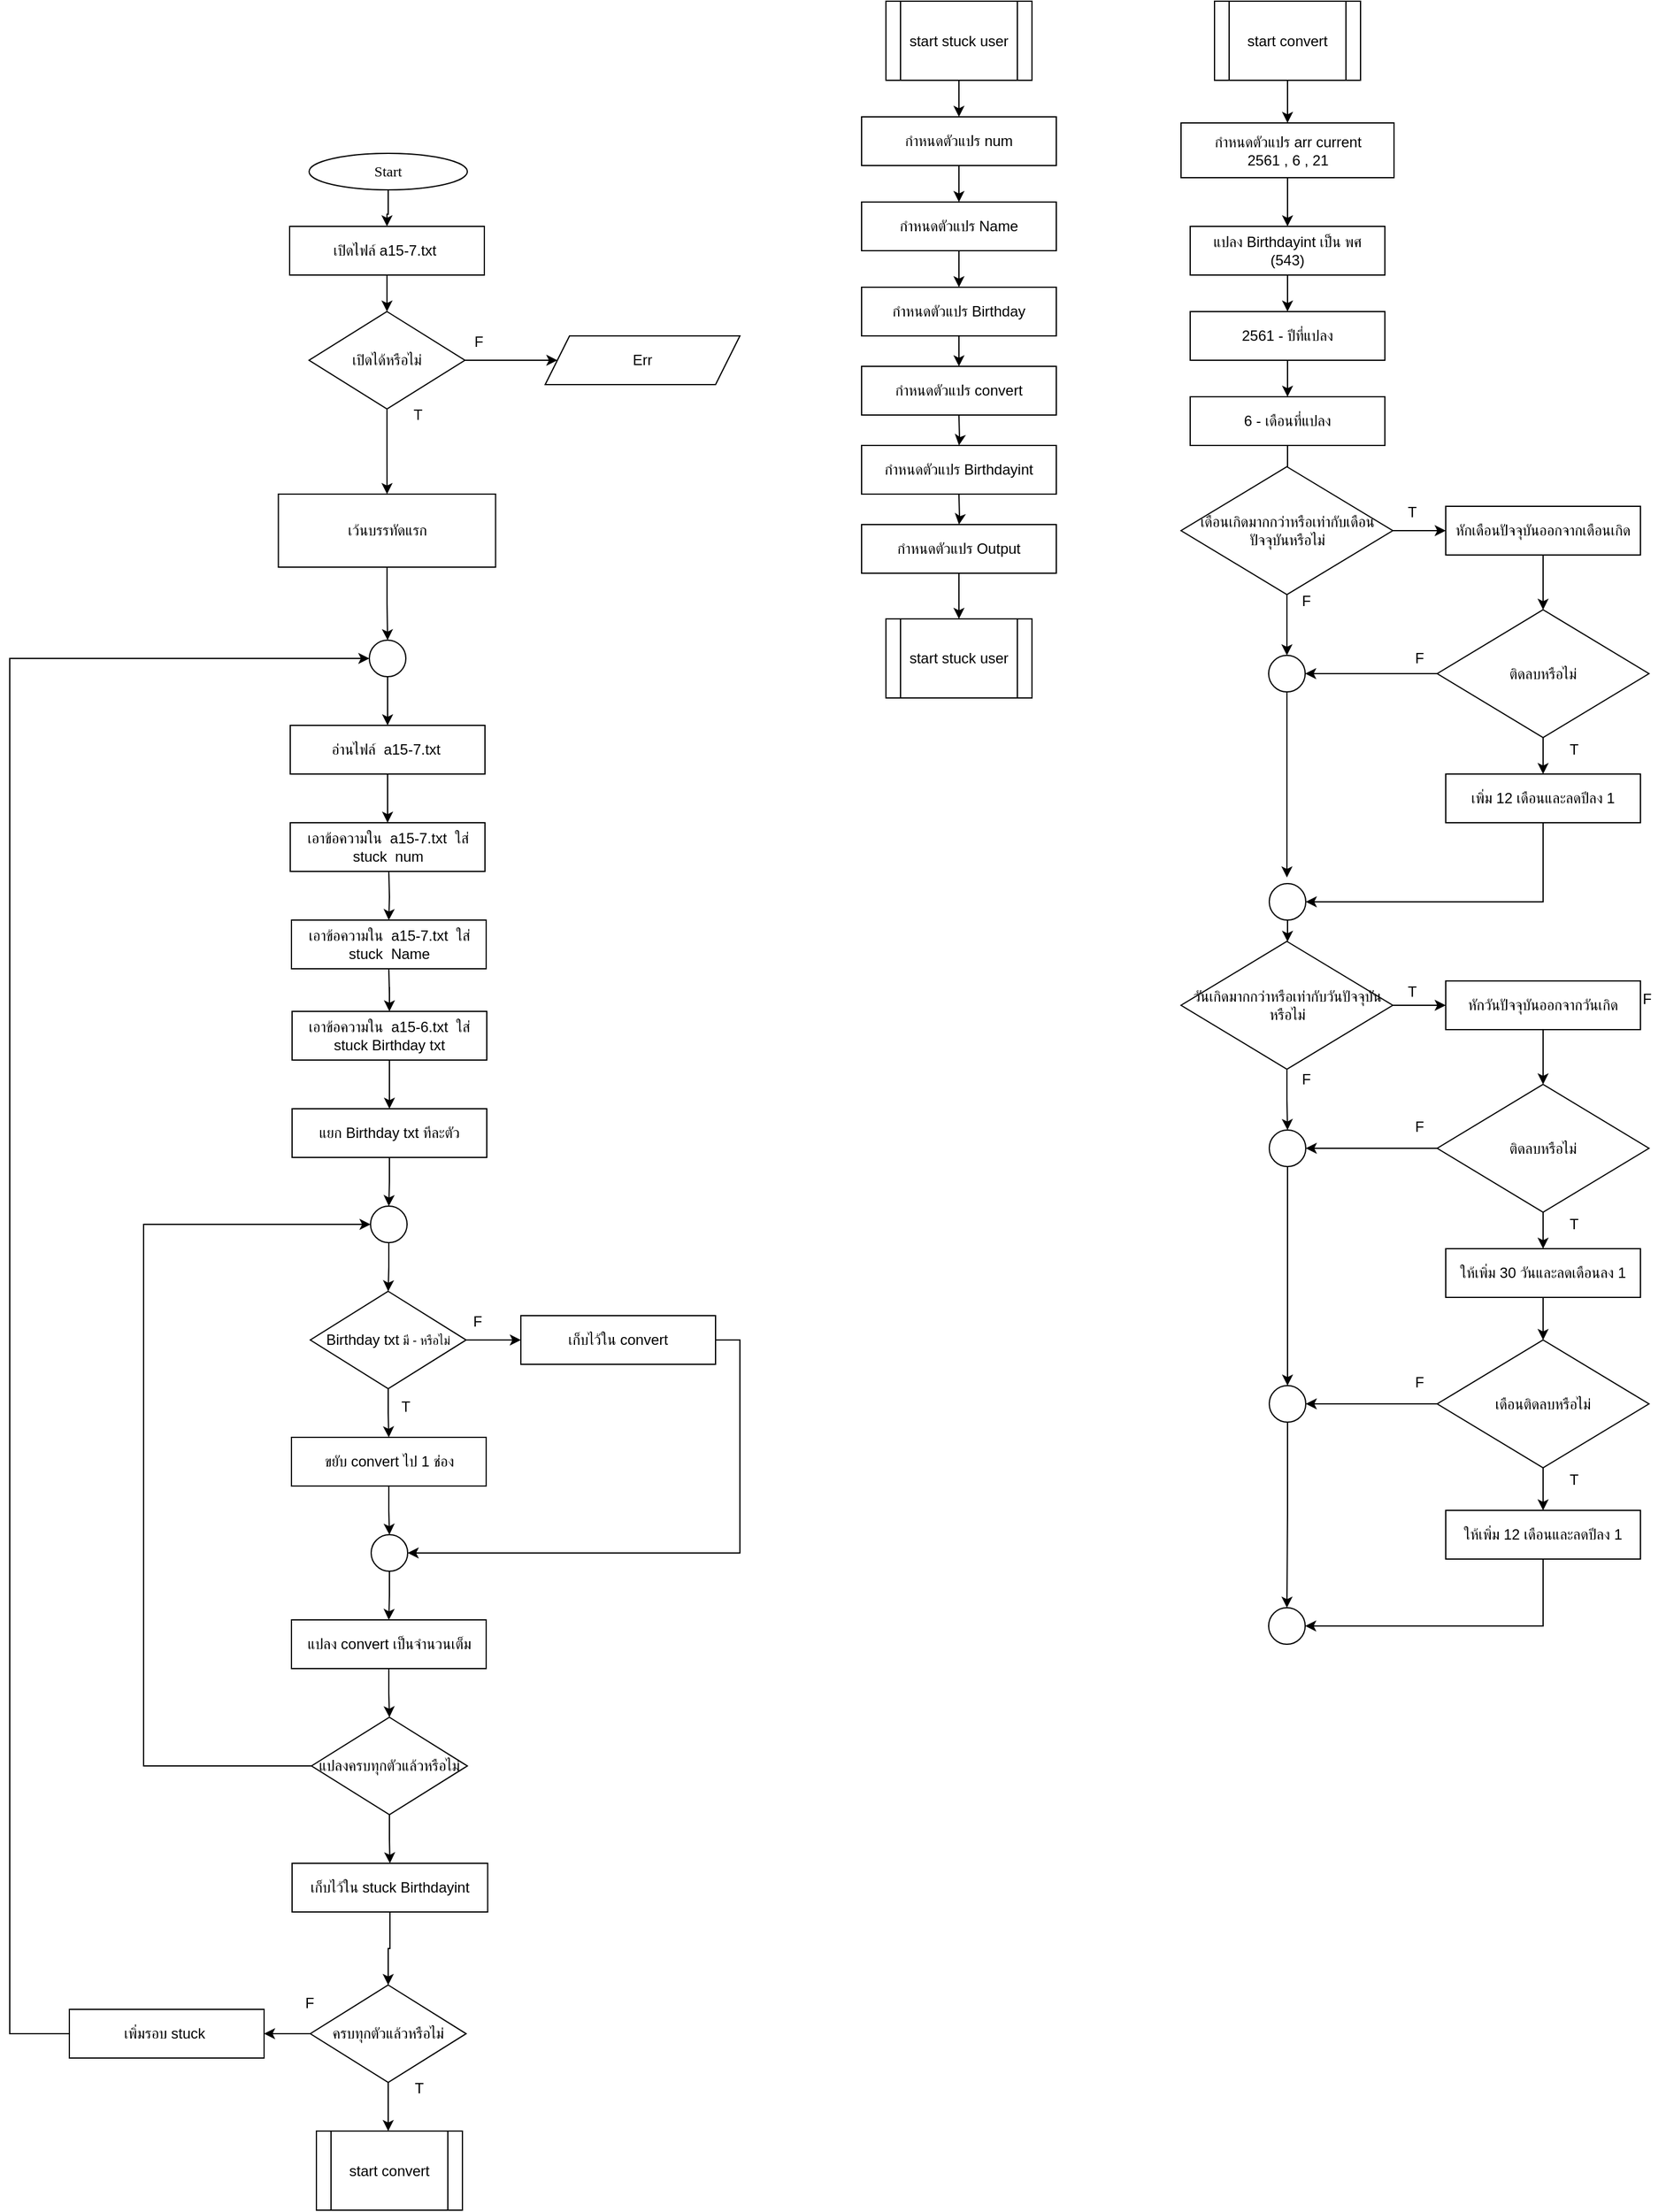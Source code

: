 <mxfile version="25.0.3">
  <diagram name="Page-1" id="mw299rPhLPCByi8XiqZ0">
    <mxGraphModel dx="1947" dy="1695" grid="1" gridSize="10" guides="1" tooltips="1" connect="1" arrows="1" fold="1" page="1" pageScale="1" pageWidth="850" pageHeight="1100" math="0" shadow="0">
      <root>
        <mxCell id="0" />
        <mxCell id="1" parent="0" />
        <mxCell id="AAZVMAnwfbZu5u0q_cqS-1" value="" style="edgeStyle=orthogonalEdgeStyle;rounded=0;orthogonalLoop=1;jettySize=auto;html=1;" parent="1" source="AAZVMAnwfbZu5u0q_cqS-2" target="AAZVMAnwfbZu5u0q_cqS-4" edge="1">
          <mxGeometry relative="1" as="geometry" />
        </mxCell>
        <mxCell id="AAZVMAnwfbZu5u0q_cqS-2" value="&lt;font data-font-src=&quot;https://fonts.googleapis.com/css?family=Sarabun&quot; face=&quot;Sarabun&quot;&gt;Start&lt;/font&gt;" style="ellipse;whiteSpace=wrap;html=1;" parent="1" vertex="1">
          <mxGeometry x="-424.0" y="-955" width="130" height="30" as="geometry" />
        </mxCell>
        <mxCell id="AAZVMAnwfbZu5u0q_cqS-3" value="" style="edgeStyle=orthogonalEdgeStyle;rounded=0;orthogonalLoop=1;jettySize=auto;html=1;" parent="1" source="AAZVMAnwfbZu5u0q_cqS-4" target="AAZVMAnwfbZu5u0q_cqS-6" edge="1">
          <mxGeometry relative="1" as="geometry" />
        </mxCell>
        <mxCell id="AAZVMAnwfbZu5u0q_cqS-4" value="เปิดไฟล์&amp;nbsp;a15-7.txt&amp;nbsp;&lt;span style=&quot;color: rgba(0, 0, 0, 0); font-family: monospace; font-size: 0px; text-align: start; text-wrap-mode: nowrap;&quot;&gt;%3CmxGraphModel%3E%3Croot%3E%3CmxCell%20id%3D%220%22%2F%3E%3CmxCell%20id%3D%221%22%20parent%3D%220%22%2F%3E%3CmxCell%20id%3D%222%22%20value%3D%22%E0%B8%81%E0%B8%B3%E0%B8%AB%E0%B8%99%E0%B8%94%E0%B8%95%E0%B8%B1%E0%B8%A7%E0%B9%81%E0%B8%9B%E0%B8%A3%20arr%22%20style%3D%22rounded%3D0%3BwhiteSpace%3Dwrap%3Bhtml%3D1%3B%22%20vertex%3D%221%22%20parent%3D%221%22%3E%3CmxGeometry%20x%3D%22-680%22%20y%3D%22-980%22%20width%3D%22160%22%20height%3D%2240%22%20as%3D%22geometry%22%2F%3E%3C%2FmxCell%3E%3C%2Froot%3E%3C%2FmxGraphModel%3E&lt;/span&gt;" style="rounded=0;whiteSpace=wrap;html=1;" parent="1" vertex="1">
          <mxGeometry x="-440" y="-895" width="160" height="40" as="geometry" />
        </mxCell>
        <mxCell id="AAZVMAnwfbZu5u0q_cqS-5" value="" style="edgeStyle=orthogonalEdgeStyle;rounded=0;orthogonalLoop=1;jettySize=auto;html=1;" parent="1" source="AAZVMAnwfbZu5u0q_cqS-6" target="AAZVMAnwfbZu5u0q_cqS-10" edge="1">
          <mxGeometry relative="1" as="geometry" />
        </mxCell>
        <mxCell id="AAZVMAnwfbZu5u0q_cqS-83" value="" style="edgeStyle=orthogonalEdgeStyle;rounded=0;orthogonalLoop=1;jettySize=auto;html=1;" parent="1" source="AAZVMAnwfbZu5u0q_cqS-6" target="AAZVMAnwfbZu5u0q_cqS-80" edge="1">
          <mxGeometry relative="1" as="geometry" />
        </mxCell>
        <mxCell id="AAZVMAnwfbZu5u0q_cqS-6" value="เปิดได้หรือไม่" style="rhombus;whiteSpace=wrap;html=1;" parent="1" vertex="1">
          <mxGeometry x="-424" y="-825" width="128" height="80" as="geometry" />
        </mxCell>
        <mxCell id="AAZVMAnwfbZu5u0q_cqS-7" value="" style="edgeStyle=orthogonalEdgeStyle;rounded=0;orthogonalLoop=1;jettySize=auto;html=1;" parent="1" source="AAZVMAnwfbZu5u0q_cqS-8" target="AAZVMAnwfbZu5u0q_cqS-16" edge="1">
          <mxGeometry relative="1" as="geometry" />
        </mxCell>
        <mxCell id="AAZVMAnwfbZu5u0q_cqS-8" value="อ่านไฟล์&amp;nbsp;&amp;nbsp;a15-7.txt&amp;nbsp;" style="rounded=0;whiteSpace=wrap;html=1;" parent="1" vertex="1">
          <mxGeometry x="-439.5" y="-485" width="160" height="40" as="geometry" />
        </mxCell>
        <mxCell id="AAZVMAnwfbZu5u0q_cqS-10" value="Err" style="rounded=0;whiteSpace=wrap;html=1;shape=parallelogram;perimeter=parallelogramPerimeter;fixedSize=1;" parent="1" vertex="1">
          <mxGeometry x="-230" y="-805" width="160" height="40" as="geometry" />
        </mxCell>
        <mxCell id="AAZVMAnwfbZu5u0q_cqS-12" value="T" style="text;html=1;align=center;verticalAlign=middle;resizable=0;points=[];autosize=1;strokeColor=none;fillColor=none;" parent="1" vertex="1">
          <mxGeometry x="-350" y="-755" width="30" height="30" as="geometry" />
        </mxCell>
        <mxCell id="AAZVMAnwfbZu5u0q_cqS-13" value="F" style="text;html=1;align=center;verticalAlign=middle;resizable=0;points=[];autosize=1;strokeColor=none;fillColor=none;" parent="1" vertex="1">
          <mxGeometry x="-300" y="-815" width="30" height="30" as="geometry" />
        </mxCell>
        <mxCell id="AAZVMAnwfbZu5u0q_cqS-14" value="" style="edgeStyle=orthogonalEdgeStyle;rounded=0;orthogonalLoop=1;jettySize=auto;html=1;" parent="1" source="AAZVMAnwfbZu5u0q_cqS-15" target="AAZVMAnwfbZu5u0q_cqS-8" edge="1">
          <mxGeometry relative="1" as="geometry" />
        </mxCell>
        <mxCell id="AAZVMAnwfbZu5u0q_cqS-15" value="" style="ellipse;whiteSpace=wrap;html=1;aspect=fixed;" parent="1" vertex="1">
          <mxGeometry x="-374.5" y="-555" width="30" height="30" as="geometry" />
        </mxCell>
        <mxCell id="AAZVMAnwfbZu5u0q_cqS-16" value="เอาข้อความใน&amp;nbsp;&amp;nbsp;a15-7.txt&amp;nbsp; ใส่ stuck&amp;nbsp; num" style="rounded=0;whiteSpace=wrap;html=1;" parent="1" vertex="1">
          <mxGeometry x="-439.5" y="-405" width="160" height="40" as="geometry" />
        </mxCell>
        <mxCell id="AAZVMAnwfbZu5u0q_cqS-17" value="" style="edgeStyle=orthogonalEdgeStyle;rounded=0;orthogonalLoop=1;jettySize=auto;html=1;" parent="1" target="AAZVMAnwfbZu5u0q_cqS-18" edge="1">
          <mxGeometry relative="1" as="geometry">
            <mxPoint x="-358.5" y="-365" as="sourcePoint" />
          </mxGeometry>
        </mxCell>
        <mxCell id="AAZVMAnwfbZu5u0q_cqS-18" value="เอาข้อความใน&amp;nbsp;&amp;nbsp;a15-7.txt&amp;nbsp; ใส่ stuck&amp;nbsp; Name" style="rounded=0;whiteSpace=wrap;html=1;" parent="1" vertex="1">
          <mxGeometry x="-438.5" y="-325" width="160" height="40" as="geometry" />
        </mxCell>
        <mxCell id="AAZVMAnwfbZu5u0q_cqS-19" value="" style="edgeStyle=orthogonalEdgeStyle;rounded=0;orthogonalLoop=1;jettySize=auto;html=1;" parent="1" target="AAZVMAnwfbZu5u0q_cqS-20" edge="1">
          <mxGeometry relative="1" as="geometry">
            <mxPoint x="-358.5" y="-285" as="sourcePoint" />
          </mxGeometry>
        </mxCell>
        <mxCell id="AAZVMAnwfbZu5u0q_cqS-85" value="" style="edgeStyle=orthogonalEdgeStyle;rounded=0;orthogonalLoop=1;jettySize=auto;html=1;" parent="1" source="AAZVMAnwfbZu5u0q_cqS-20" target="AAZVMAnwfbZu5u0q_cqS-84" edge="1">
          <mxGeometry relative="1" as="geometry" />
        </mxCell>
        <mxCell id="AAZVMAnwfbZu5u0q_cqS-20" value="เอาข้อความใน&amp;nbsp;&amp;nbsp;a15-6.txt&amp;nbsp; ใส่ stuck&amp;nbsp;Birthday txt" style="rounded=0;whiteSpace=wrap;html=1;" parent="1" vertex="1">
          <mxGeometry x="-438" y="-250" width="160" height="40" as="geometry" />
        </mxCell>
        <mxCell id="AAZVMAnwfbZu5u0q_cqS-24" value="" style="edgeStyle=orthogonalEdgeStyle;rounded=0;orthogonalLoop=1;jettySize=auto;html=1;" parent="1" source="AAZVMAnwfbZu5u0q_cqS-26" target="AAZVMAnwfbZu5u0q_cqS-32" edge="1">
          <mxGeometry relative="1" as="geometry" />
        </mxCell>
        <mxCell id="AAZVMAnwfbZu5u0q_cqS-25" style="edgeStyle=orthogonalEdgeStyle;rounded=0;orthogonalLoop=1;jettySize=auto;html=1;entryX=0.5;entryY=0;entryDx=0;entryDy=0;" parent="1" source="AAZVMAnwfbZu5u0q_cqS-26" edge="1">
          <mxGeometry relative="1" as="geometry">
            <mxPoint x="-359" y="670" as="targetPoint" />
          </mxGeometry>
        </mxCell>
        <mxCell id="AAZVMAnwfbZu5u0q_cqS-26" value="ครบทุกตัวแล้วหรือไม่" style="rhombus;whiteSpace=wrap;html=1;" parent="1" vertex="1">
          <mxGeometry x="-423" y="550" width="128" height="80" as="geometry" />
        </mxCell>
        <mxCell id="AAZVMAnwfbZu5u0q_cqS-115" style="edgeStyle=orthogonalEdgeStyle;rounded=0;orthogonalLoop=1;jettySize=auto;html=1;entryX=0;entryY=0.5;entryDx=0;entryDy=0;" parent="1" source="AAZVMAnwfbZu5u0q_cqS-32" target="AAZVMAnwfbZu5u0q_cqS-15" edge="1">
          <mxGeometry relative="1" as="geometry">
            <Array as="points">
              <mxPoint x="-670" y="590" />
              <mxPoint x="-670" y="-540" />
            </Array>
          </mxGeometry>
        </mxCell>
        <mxCell id="AAZVMAnwfbZu5u0q_cqS-32" value="เพิ่มรอบ stuck&amp;nbsp;" style="rounded=0;whiteSpace=wrap;html=1;" parent="1" vertex="1">
          <mxGeometry x="-621" y="570" width="160" height="40" as="geometry" />
        </mxCell>
        <mxCell id="AAZVMAnwfbZu5u0q_cqS-33" value="T" style="text;html=1;align=center;verticalAlign=middle;resizable=0;points=[];autosize=1;strokeColor=none;fillColor=none;" parent="1" vertex="1">
          <mxGeometry x="-349" y="620" width="30" height="30" as="geometry" />
        </mxCell>
        <mxCell id="AAZVMAnwfbZu5u0q_cqS-34" value="F" style="text;html=1;align=center;verticalAlign=middle;resizable=0;points=[];autosize=1;strokeColor=none;fillColor=none;" parent="1" vertex="1">
          <mxGeometry x="-439" y="550" width="30" height="30" as="geometry" />
        </mxCell>
        <mxCell id="AAZVMAnwfbZu5u0q_cqS-61" value="" style="edgeStyle=orthogonalEdgeStyle;rounded=0;orthogonalLoop=1;jettySize=auto;html=1;" parent="1" source="AAZVMAnwfbZu5u0q_cqS-62" target="AAZVMAnwfbZu5u0q_cqS-64" edge="1">
          <mxGeometry relative="1" as="geometry" />
        </mxCell>
        <mxCell id="AAZVMAnwfbZu5u0q_cqS-62" value="start stuck user" style="shape=process;whiteSpace=wrap;html=1;backgroundOutline=1;" parent="1" vertex="1">
          <mxGeometry x="50" y="-1080" width="120" height="65" as="geometry" />
        </mxCell>
        <mxCell id="AAZVMAnwfbZu5u0q_cqS-63" value="" style="edgeStyle=orthogonalEdgeStyle;rounded=0;orthogonalLoop=1;jettySize=auto;html=1;" parent="1" source="AAZVMAnwfbZu5u0q_cqS-64" target="AAZVMAnwfbZu5u0q_cqS-66" edge="1">
          <mxGeometry relative="1" as="geometry" />
        </mxCell>
        <mxCell id="AAZVMAnwfbZu5u0q_cqS-64" value="กำหนดตัวแปร num" style="rounded=0;whiteSpace=wrap;html=1;" parent="1" vertex="1">
          <mxGeometry x="30" y="-985" width="160" height="40" as="geometry" />
        </mxCell>
        <mxCell id="AAZVMAnwfbZu5u0q_cqS-65" value="" style="edgeStyle=orthogonalEdgeStyle;rounded=0;orthogonalLoop=1;jettySize=auto;html=1;" parent="1" source="AAZVMAnwfbZu5u0q_cqS-66" target="AAZVMAnwfbZu5u0q_cqS-69" edge="1">
          <mxGeometry relative="1" as="geometry" />
        </mxCell>
        <mxCell id="AAZVMAnwfbZu5u0q_cqS-66" value="กำหนดตัวแปร Name" style="rounded=0;whiteSpace=wrap;html=1;" parent="1" vertex="1">
          <mxGeometry x="30" y="-915" width="160" height="40" as="geometry" />
        </mxCell>
        <mxCell id="AAZVMAnwfbZu5u0q_cqS-68" value="" style="edgeStyle=orthogonalEdgeStyle;rounded=0;orthogonalLoop=1;jettySize=auto;html=1;" parent="1" source="AAZVMAnwfbZu5u0q_cqS-69" target="AAZVMAnwfbZu5u0q_cqS-73" edge="1">
          <mxGeometry relative="1" as="geometry" />
        </mxCell>
        <mxCell id="AAZVMAnwfbZu5u0q_cqS-69" value="กำหนดตัวแปร Birthday" style="rounded=0;whiteSpace=wrap;html=1;" parent="1" vertex="1">
          <mxGeometry x="30" y="-845" width="160" height="40" as="geometry" />
        </mxCell>
        <mxCell id="AAZVMAnwfbZu5u0q_cqS-73" value="กำหนดตัวแปร convert" style="rounded=0;whiteSpace=wrap;html=1;" parent="1" vertex="1">
          <mxGeometry x="30" y="-780" width="160" height="40" as="geometry" />
        </mxCell>
        <mxCell id="AAZVMAnwfbZu5u0q_cqS-74" value="" style="edgeStyle=orthogonalEdgeStyle;rounded=0;orthogonalLoop=1;jettySize=auto;html=1;" parent="1" target="AAZVMAnwfbZu5u0q_cqS-75" edge="1">
          <mxGeometry relative="1" as="geometry">
            <mxPoint x="110" y="-740" as="sourcePoint" />
          </mxGeometry>
        </mxCell>
        <mxCell id="AAZVMAnwfbZu5u0q_cqS-75" value="กำหนดตัวแปร Birthdayint" style="rounded=0;whiteSpace=wrap;html=1;" parent="1" vertex="1">
          <mxGeometry x="30" y="-715" width="160" height="40" as="geometry" />
        </mxCell>
        <mxCell id="AAZVMAnwfbZu5u0q_cqS-79" value="" style="edgeStyle=orthogonalEdgeStyle;rounded=0;orthogonalLoop=1;jettySize=auto;html=1;" parent="1" source="AAZVMAnwfbZu5u0q_cqS-76" target="AAZVMAnwfbZu5u0q_cqS-78" edge="1">
          <mxGeometry relative="1" as="geometry" />
        </mxCell>
        <mxCell id="AAZVMAnwfbZu5u0q_cqS-76" value="กำหนดตัวแปร Output" style="rounded=0;whiteSpace=wrap;html=1;" parent="1" vertex="1">
          <mxGeometry x="30" y="-650" width="160" height="40" as="geometry" />
        </mxCell>
        <mxCell id="AAZVMAnwfbZu5u0q_cqS-77" value="" style="edgeStyle=orthogonalEdgeStyle;rounded=0;orthogonalLoop=1;jettySize=auto;html=1;" parent="1" target="AAZVMAnwfbZu5u0q_cqS-76" edge="1">
          <mxGeometry relative="1" as="geometry">
            <mxPoint x="110" y="-675" as="sourcePoint" />
          </mxGeometry>
        </mxCell>
        <mxCell id="AAZVMAnwfbZu5u0q_cqS-78" value="start stuck user" style="shape=process;whiteSpace=wrap;html=1;backgroundOutline=1;" parent="1" vertex="1">
          <mxGeometry x="50" y="-572.5" width="120" height="65" as="geometry" />
        </mxCell>
        <mxCell id="AAZVMAnwfbZu5u0q_cqS-81" value="" style="edgeStyle=orthogonalEdgeStyle;rounded=0;orthogonalLoop=1;jettySize=auto;html=1;" parent="1" source="AAZVMAnwfbZu5u0q_cqS-80" target="AAZVMAnwfbZu5u0q_cqS-15" edge="1">
          <mxGeometry relative="1" as="geometry" />
        </mxCell>
        <mxCell id="AAZVMAnwfbZu5u0q_cqS-80" value="เว้นบรรทัดแรก" style="rounded=0;whiteSpace=wrap;html=1;" parent="1" vertex="1">
          <mxGeometry x="-449.25" y="-675" width="178.5" height="60" as="geometry" />
        </mxCell>
        <mxCell id="AAZVMAnwfbZu5u0q_cqS-114" value="" style="edgeStyle=orthogonalEdgeStyle;rounded=0;orthogonalLoop=1;jettySize=auto;html=1;" parent="1" source="AAZVMAnwfbZu5u0q_cqS-84" target="AAZVMAnwfbZu5u0q_cqS-109" edge="1">
          <mxGeometry relative="1" as="geometry" />
        </mxCell>
        <mxCell id="AAZVMAnwfbZu5u0q_cqS-84" value="แยก Birthday txt ทีละตัว" style="rounded=0;whiteSpace=wrap;html=1;" parent="1" vertex="1">
          <mxGeometry x="-438" y="-170" width="160" height="40" as="geometry" />
        </mxCell>
        <mxCell id="AAZVMAnwfbZu5u0q_cqS-89" value="" style="edgeStyle=orthogonalEdgeStyle;rounded=0;orthogonalLoop=1;jettySize=auto;html=1;" parent="1" source="AAZVMAnwfbZu5u0q_cqS-86" target="AAZVMAnwfbZu5u0q_cqS-88" edge="1">
          <mxGeometry relative="1" as="geometry" />
        </mxCell>
        <mxCell id="AAZVMAnwfbZu5u0q_cqS-91" value="" style="edgeStyle=orthogonalEdgeStyle;rounded=0;orthogonalLoop=1;jettySize=auto;html=1;" parent="1" source="AAZVMAnwfbZu5u0q_cqS-86" target="AAZVMAnwfbZu5u0q_cqS-90" edge="1">
          <mxGeometry relative="1" as="geometry" />
        </mxCell>
        <mxCell id="AAZVMAnwfbZu5u0q_cqS-86" value="Birthday txt&lt;span style=&quot;font-size: 10px;&quot;&gt;&amp;nbsp;มี - หรือไม่&lt;/span&gt;" style="rhombus;whiteSpace=wrap;html=1;" parent="1" vertex="1">
          <mxGeometry x="-423" y="-20" width="128" height="80" as="geometry" />
        </mxCell>
        <mxCell id="AAZVMAnwfbZu5u0q_cqS-97" style="edgeStyle=orthogonalEdgeStyle;rounded=0;orthogonalLoop=1;jettySize=auto;html=1;entryX=1;entryY=0.5;entryDx=0;entryDy=0;" parent="1" source="AAZVMAnwfbZu5u0q_cqS-88" target="AAZVMAnwfbZu5u0q_cqS-94" edge="1">
          <mxGeometry relative="1" as="geometry">
            <Array as="points">
              <mxPoint x="-70" y="20" />
              <mxPoint x="-70" y="195" />
            </Array>
          </mxGeometry>
        </mxCell>
        <mxCell id="AAZVMAnwfbZu5u0q_cqS-88" value="เก็บไว้ใน convert" style="rounded=0;whiteSpace=wrap;html=1;" parent="1" vertex="1">
          <mxGeometry x="-250" width="160" height="40" as="geometry" />
        </mxCell>
        <mxCell id="AAZVMAnwfbZu5u0q_cqS-95" value="" style="edgeStyle=orthogonalEdgeStyle;rounded=0;orthogonalLoop=1;jettySize=auto;html=1;" parent="1" source="AAZVMAnwfbZu5u0q_cqS-90" target="AAZVMAnwfbZu5u0q_cqS-94" edge="1">
          <mxGeometry relative="1" as="geometry" />
        </mxCell>
        <mxCell id="AAZVMAnwfbZu5u0q_cqS-90" value="ขยับ convert ไป 1 ช่อง" style="rounded=0;whiteSpace=wrap;html=1;" parent="1" vertex="1">
          <mxGeometry x="-438.5" y="100" width="160" height="40" as="geometry" />
        </mxCell>
        <mxCell id="AAZVMAnwfbZu5u0q_cqS-106" value="" style="edgeStyle=orthogonalEdgeStyle;rounded=0;orthogonalLoop=1;jettySize=auto;html=1;" parent="1" source="AAZVMAnwfbZu5u0q_cqS-92" target="AAZVMAnwfbZu5u0q_cqS-105" edge="1">
          <mxGeometry relative="1" as="geometry" />
        </mxCell>
        <mxCell id="AAZVMAnwfbZu5u0q_cqS-92" value="แปลง convert เป็นจำนวนเต็ม" style="rounded=0;whiteSpace=wrap;html=1;" parent="1" vertex="1">
          <mxGeometry x="-438.5" y="250" width="160" height="40" as="geometry" />
        </mxCell>
        <mxCell id="AAZVMAnwfbZu5u0q_cqS-96" value="" style="edgeStyle=orthogonalEdgeStyle;rounded=0;orthogonalLoop=1;jettySize=auto;html=1;" parent="1" source="AAZVMAnwfbZu5u0q_cqS-94" target="AAZVMAnwfbZu5u0q_cqS-92" edge="1">
          <mxGeometry relative="1" as="geometry" />
        </mxCell>
        <mxCell id="AAZVMAnwfbZu5u0q_cqS-94" value="" style="ellipse;whiteSpace=wrap;html=1;aspect=fixed;" parent="1" vertex="1">
          <mxGeometry x="-373" y="180" width="30" height="30" as="geometry" />
        </mxCell>
        <mxCell id="AAZVMAnwfbZu5u0q_cqS-100" value="" style="edgeStyle=orthogonalEdgeStyle;rounded=0;orthogonalLoop=1;jettySize=auto;html=1;" parent="1" source="AAZVMAnwfbZu5u0q_cqS-98" target="AAZVMAnwfbZu5u0q_cqS-26" edge="1">
          <mxGeometry relative="1" as="geometry" />
        </mxCell>
        <mxCell id="AAZVMAnwfbZu5u0q_cqS-98" value="เก็บไว้ใน stuck Birthdayint" style="rounded=0;whiteSpace=wrap;html=1;" parent="1" vertex="1">
          <mxGeometry x="-438" y="450" width="160.75" height="40" as="geometry" />
        </mxCell>
        <mxCell id="AAZVMAnwfbZu5u0q_cqS-101" value="T" style="text;html=1;align=center;verticalAlign=middle;resizable=0;points=[];autosize=1;strokeColor=none;fillColor=none;" parent="1" vertex="1">
          <mxGeometry x="-360" y="60" width="30" height="30" as="geometry" />
        </mxCell>
        <mxCell id="AAZVMAnwfbZu5u0q_cqS-102" value="F" style="text;html=1;align=center;verticalAlign=middle;resizable=0;points=[];autosize=1;strokeColor=none;fillColor=none;" parent="1" vertex="1">
          <mxGeometry x="-300.75" y="-10" width="30" height="30" as="geometry" />
        </mxCell>
        <mxCell id="AAZVMAnwfbZu5u0q_cqS-107" value="" style="edgeStyle=orthogonalEdgeStyle;rounded=0;orthogonalLoop=1;jettySize=auto;html=1;" parent="1" source="AAZVMAnwfbZu5u0q_cqS-105" target="AAZVMAnwfbZu5u0q_cqS-98" edge="1">
          <mxGeometry relative="1" as="geometry" />
        </mxCell>
        <mxCell id="AAZVMAnwfbZu5u0q_cqS-108" style="edgeStyle=orthogonalEdgeStyle;rounded=0;orthogonalLoop=1;jettySize=auto;html=1;entryX=0;entryY=0.5;entryDx=0;entryDy=0;" parent="1" source="AAZVMAnwfbZu5u0q_cqS-105" target="AAZVMAnwfbZu5u0q_cqS-109" edge="1">
          <mxGeometry relative="1" as="geometry">
            <mxPoint x="-570.5" y="30" as="targetPoint" />
            <Array as="points">
              <mxPoint x="-560" y="370" />
              <mxPoint x="-560" y="-75" />
            </Array>
          </mxGeometry>
        </mxCell>
        <mxCell id="AAZVMAnwfbZu5u0q_cqS-105" value="แปลงครบทุกตัวแล้วหรือไม่" style="rhombus;whiteSpace=wrap;html=1;" parent="1" vertex="1">
          <mxGeometry x="-422" y="330" width="128" height="80" as="geometry" />
        </mxCell>
        <mxCell id="AAZVMAnwfbZu5u0q_cqS-111" style="edgeStyle=orthogonalEdgeStyle;rounded=0;orthogonalLoop=1;jettySize=auto;html=1;entryX=0.5;entryY=0;entryDx=0;entryDy=0;" parent="1" source="AAZVMAnwfbZu5u0q_cqS-109" target="AAZVMAnwfbZu5u0q_cqS-86" edge="1">
          <mxGeometry relative="1" as="geometry" />
        </mxCell>
        <mxCell id="AAZVMAnwfbZu5u0q_cqS-109" value="" style="ellipse;whiteSpace=wrap;html=1;aspect=fixed;" parent="1" vertex="1">
          <mxGeometry x="-373.5" y="-90" width="30" height="30" as="geometry" />
        </mxCell>
        <mxCell id="AAZVMAnwfbZu5u0q_cqS-121" value="" style="edgeStyle=orthogonalEdgeStyle;rounded=0;orthogonalLoop=1;jettySize=auto;html=1;" parent="1" source="AAZVMAnwfbZu5u0q_cqS-116" target="AAZVMAnwfbZu5u0q_cqS-120" edge="1">
          <mxGeometry relative="1" as="geometry" />
        </mxCell>
        <mxCell id="AAZVMAnwfbZu5u0q_cqS-116" value="start convert" style="shape=process;whiteSpace=wrap;html=1;backgroundOutline=1;" parent="1" vertex="1">
          <mxGeometry x="320" y="-1080" width="120" height="65" as="geometry" />
        </mxCell>
        <mxCell id="AAZVMAnwfbZu5u0q_cqS-117" value="start convert" style="shape=process;whiteSpace=wrap;html=1;backgroundOutline=1;" parent="1" vertex="1">
          <mxGeometry x="-418" y="670" width="120" height="65" as="geometry" />
        </mxCell>
        <mxCell id="0AfvxG6xlVX3FID8-RaT-3" value="" style="edgeStyle=orthogonalEdgeStyle;rounded=0;orthogonalLoop=1;jettySize=auto;html=1;" edge="1" parent="1" source="AAZVMAnwfbZu5u0q_cqS-118" target="0AfvxG6xlVX3FID8-RaT-2">
          <mxGeometry relative="1" as="geometry" />
        </mxCell>
        <mxCell id="AAZVMAnwfbZu5u0q_cqS-118" value="แปลง Birthdayint เป็น พศ&lt;div&gt;(543)&lt;/div&gt;" style="rounded=0;whiteSpace=wrap;html=1;" parent="1" vertex="1">
          <mxGeometry x="300" y="-895" width="160" height="40" as="geometry" />
        </mxCell>
        <mxCell id="0AfvxG6xlVX3FID8-RaT-1" value="" style="edgeStyle=orthogonalEdgeStyle;rounded=0;orthogonalLoop=1;jettySize=auto;html=1;" edge="1" parent="1" source="AAZVMAnwfbZu5u0q_cqS-120" target="AAZVMAnwfbZu5u0q_cqS-118">
          <mxGeometry relative="1" as="geometry" />
        </mxCell>
        <mxCell id="AAZVMAnwfbZu5u0q_cqS-120" value="กำหนดตัวแปร arr&amp;nbsp;current&lt;div&gt;2561 , 6 , 21&lt;/div&gt;" style="rounded=0;whiteSpace=wrap;html=1;" parent="1" vertex="1">
          <mxGeometry x="292.5" y="-980" width="175" height="45" as="geometry" />
        </mxCell>
        <mxCell id="0AfvxG6xlVX3FID8-RaT-7" value="" style="edgeStyle=orthogonalEdgeStyle;rounded=0;orthogonalLoop=1;jettySize=auto;html=1;" edge="1" parent="1" source="0AfvxG6xlVX3FID8-RaT-2" target="0AfvxG6xlVX3FID8-RaT-6">
          <mxGeometry relative="1" as="geometry" />
        </mxCell>
        <mxCell id="0AfvxG6xlVX3FID8-RaT-2" value="2561 - ปีที่แปลง" style="rounded=0;whiteSpace=wrap;html=1;" vertex="1" parent="1">
          <mxGeometry x="300" y="-825" width="160" height="40" as="geometry" />
        </mxCell>
        <mxCell id="0AfvxG6xlVX3FID8-RaT-9" value="" style="edgeStyle=orthogonalEdgeStyle;rounded=0;orthogonalLoop=1;jettySize=auto;html=1;" edge="1" parent="1" source="0AfvxG6xlVX3FID8-RaT-6" target="0AfvxG6xlVX3FID8-RaT-8">
          <mxGeometry relative="1" as="geometry" />
        </mxCell>
        <mxCell id="0AfvxG6xlVX3FID8-RaT-6" value="6 - เดือนที่แปลง" style="rounded=0;whiteSpace=wrap;html=1;" vertex="1" parent="1">
          <mxGeometry x="300" y="-755" width="160" height="40" as="geometry" />
        </mxCell>
        <mxCell id="0AfvxG6xlVX3FID8-RaT-11" value="" style="edgeStyle=orthogonalEdgeStyle;rounded=0;orthogonalLoop=1;jettySize=auto;html=1;" edge="1" parent="1" source="0AfvxG6xlVX3FID8-RaT-8" target="0AfvxG6xlVX3FID8-RaT-10">
          <mxGeometry relative="1" as="geometry" />
        </mxCell>
        <mxCell id="0AfvxG6xlVX3FID8-RaT-52" value="" style="edgeStyle=orthogonalEdgeStyle;rounded=0;orthogonalLoop=1;jettySize=auto;html=1;" edge="1" parent="1" source="0AfvxG6xlVX3FID8-RaT-8" target="0AfvxG6xlVX3FID8-RaT-50">
          <mxGeometry relative="1" as="geometry" />
        </mxCell>
        <mxCell id="0AfvxG6xlVX3FID8-RaT-8" value="เดือนเกิดมากกว่าหรือเท่ากับเดือนปัจจุบันหรือไม่" style="rhombus;whiteSpace=wrap;html=1;" vertex="1" parent="1">
          <mxGeometry x="292.5" y="-697.5" width="174" height="105" as="geometry" />
        </mxCell>
        <mxCell id="0AfvxG6xlVX3FID8-RaT-27" value="" style="edgeStyle=orthogonalEdgeStyle;rounded=0;orthogonalLoop=1;jettySize=auto;html=1;" edge="1" parent="1" source="0AfvxG6xlVX3FID8-RaT-10" target="0AfvxG6xlVX3FID8-RaT-26">
          <mxGeometry relative="1" as="geometry" />
        </mxCell>
        <mxCell id="0AfvxG6xlVX3FID8-RaT-10" value="หักเดือนปัจจุบันออกจากเดือนเกิด" style="rounded=0;whiteSpace=wrap;html=1;" vertex="1" parent="1">
          <mxGeometry x="510" y="-665" width="160" height="40" as="geometry" />
        </mxCell>
        <mxCell id="0AfvxG6xlVX3FID8-RaT-31" style="edgeStyle=orthogonalEdgeStyle;rounded=0;orthogonalLoop=1;jettySize=auto;html=1;entryX=1;entryY=0.5;entryDx=0;entryDy=0;" edge="1" parent="1" source="0AfvxG6xlVX3FID8-RaT-12" target="0AfvxG6xlVX3FID8-RaT-30">
          <mxGeometry relative="1" as="geometry">
            <Array as="points">
              <mxPoint x="590" y="-340" />
            </Array>
          </mxGeometry>
        </mxCell>
        <mxCell id="0AfvxG6xlVX3FID8-RaT-12" value="เพิ่ม 12 เดือนและลดปีลง 1" style="rounded=0;whiteSpace=wrap;html=1;" vertex="1" parent="1">
          <mxGeometry x="510" y="-445" width="160" height="40" as="geometry" />
        </mxCell>
        <mxCell id="0AfvxG6xlVX3FID8-RaT-29" value="" style="edgeStyle=orthogonalEdgeStyle;rounded=0;orthogonalLoop=1;jettySize=auto;html=1;" edge="1" parent="1" source="0AfvxG6xlVX3FID8-RaT-26" target="0AfvxG6xlVX3FID8-RaT-12">
          <mxGeometry relative="1" as="geometry" />
        </mxCell>
        <mxCell id="0AfvxG6xlVX3FID8-RaT-51" style="edgeStyle=orthogonalEdgeStyle;rounded=0;orthogonalLoop=1;jettySize=auto;html=1;entryX=1;entryY=0.5;entryDx=0;entryDy=0;" edge="1" parent="1" source="0AfvxG6xlVX3FID8-RaT-26" target="0AfvxG6xlVX3FID8-RaT-50">
          <mxGeometry relative="1" as="geometry" />
        </mxCell>
        <mxCell id="0AfvxG6xlVX3FID8-RaT-26" value="ติดลบหรือไม่" style="rhombus;whiteSpace=wrap;html=1;" vertex="1" parent="1">
          <mxGeometry x="503" y="-580" width="174" height="105" as="geometry" />
        </mxCell>
        <mxCell id="0AfvxG6xlVX3FID8-RaT-30" value="" style="ellipse;whiteSpace=wrap;html=1;aspect=fixed;" vertex="1" parent="1">
          <mxGeometry x="365" y="-355" width="30" height="30" as="geometry" />
        </mxCell>
        <mxCell id="0AfvxG6xlVX3FID8-RaT-32" value="" style="edgeStyle=orthogonalEdgeStyle;rounded=0;orthogonalLoop=1;jettySize=auto;html=1;" edge="1" source="0AfvxG6xlVX3FID8-RaT-34" target="0AfvxG6xlVX3FID8-RaT-36" parent="1">
          <mxGeometry relative="1" as="geometry" />
        </mxCell>
        <mxCell id="0AfvxG6xlVX3FID8-RaT-60" value="" style="edgeStyle=orthogonalEdgeStyle;rounded=0;orthogonalLoop=1;jettySize=auto;html=1;" edge="1" parent="1" source="0AfvxG6xlVX3FID8-RaT-34" target="0AfvxG6xlVX3FID8-RaT-58">
          <mxGeometry relative="1" as="geometry" />
        </mxCell>
        <mxCell id="0AfvxG6xlVX3FID8-RaT-34" value="วันเกิดมากกว่าหรือเท่ากับวันปัจจุบันหรือไม่" style="rhombus;whiteSpace=wrap;html=1;" vertex="1" parent="1">
          <mxGeometry x="292.5" y="-307.5" width="174" height="105" as="geometry" />
        </mxCell>
        <mxCell id="0AfvxG6xlVX3FID8-RaT-35" value="" style="edgeStyle=orthogonalEdgeStyle;rounded=0;orthogonalLoop=1;jettySize=auto;html=1;" edge="1" source="0AfvxG6xlVX3FID8-RaT-36" target="0AfvxG6xlVX3FID8-RaT-40" parent="1">
          <mxGeometry relative="1" as="geometry" />
        </mxCell>
        <mxCell id="0AfvxG6xlVX3FID8-RaT-36" value="หักวันปัจจุบันออกจากวันเกิด" style="rounded=0;whiteSpace=wrap;html=1;" vertex="1" parent="1">
          <mxGeometry x="510" y="-275" width="160" height="40" as="geometry" />
        </mxCell>
        <mxCell id="0AfvxG6xlVX3FID8-RaT-49" value="" style="edgeStyle=orthogonalEdgeStyle;rounded=0;orthogonalLoop=1;jettySize=auto;html=1;" edge="1" parent="1" source="0AfvxG6xlVX3FID8-RaT-38" target="0AfvxG6xlVX3FID8-RaT-48">
          <mxGeometry relative="1" as="geometry" />
        </mxCell>
        <mxCell id="0AfvxG6xlVX3FID8-RaT-38" value="ให้เพิ่ม 30 วันและลดเดือนลง 1" style="rounded=0;whiteSpace=wrap;html=1;" vertex="1" parent="1">
          <mxGeometry x="510" y="-55" width="160" height="40" as="geometry" />
        </mxCell>
        <mxCell id="0AfvxG6xlVX3FID8-RaT-39" value="" style="edgeStyle=orthogonalEdgeStyle;rounded=0;orthogonalLoop=1;jettySize=auto;html=1;" edge="1" source="0AfvxG6xlVX3FID8-RaT-40" target="0AfvxG6xlVX3FID8-RaT-38" parent="1">
          <mxGeometry relative="1" as="geometry" />
        </mxCell>
        <mxCell id="0AfvxG6xlVX3FID8-RaT-59" value="" style="edgeStyle=orthogonalEdgeStyle;rounded=0;orthogonalLoop=1;jettySize=auto;html=1;" edge="1" parent="1" source="0AfvxG6xlVX3FID8-RaT-40" target="0AfvxG6xlVX3FID8-RaT-58">
          <mxGeometry relative="1" as="geometry" />
        </mxCell>
        <mxCell id="0AfvxG6xlVX3FID8-RaT-40" value="ติดลบหรือไม่" style="rhombus;whiteSpace=wrap;html=1;" vertex="1" parent="1">
          <mxGeometry x="503" y="-190" width="174" height="105" as="geometry" />
        </mxCell>
        <mxCell id="0AfvxG6xlVX3FID8-RaT-71" style="edgeStyle=orthogonalEdgeStyle;rounded=0;orthogonalLoop=1;jettySize=auto;html=1;entryX=0.5;entryY=0;entryDx=0;entryDy=0;" edge="1" parent="1" source="0AfvxG6xlVX3FID8-RaT-41" target="0AfvxG6xlVX3FID8-RaT-69">
          <mxGeometry relative="1" as="geometry" />
        </mxCell>
        <mxCell id="0AfvxG6xlVX3FID8-RaT-41" value="" style="ellipse;whiteSpace=wrap;html=1;aspect=fixed;" vertex="1" parent="1">
          <mxGeometry x="365" y="57.5" width="30" height="30" as="geometry" />
        </mxCell>
        <mxCell id="0AfvxG6xlVX3FID8-RaT-42" value="" style="edgeStyle=orthogonalEdgeStyle;rounded=0;orthogonalLoop=1;jettySize=auto;html=1;" edge="1" target="0AfvxG6xlVX3FID8-RaT-34" parent="1">
          <mxGeometry relative="1" as="geometry">
            <mxPoint x="380" y="-325" as="sourcePoint" />
            <Array as="points">
              <mxPoint x="380" y="-310" />
              <mxPoint x="380" y="-310" />
            </Array>
          </mxGeometry>
        </mxCell>
        <mxCell id="0AfvxG6xlVX3FID8-RaT-43" value="F" style="text;html=1;align=center;verticalAlign=middle;resizable=0;points=[];autosize=1;strokeColor=none;fillColor=none;" vertex="1" parent="1">
          <mxGeometry x="380" y="-602.5" width="30" height="30" as="geometry" />
        </mxCell>
        <mxCell id="0AfvxG6xlVX3FID8-RaT-44" value="T" style="text;html=1;align=center;verticalAlign=middle;resizable=0;points=[];autosize=1;strokeColor=none;fillColor=none;" vertex="1" parent="1">
          <mxGeometry x="466.5" y="-675" width="30" height="30" as="geometry" />
        </mxCell>
        <mxCell id="0AfvxG6xlVX3FID8-RaT-45" value="F" style="text;html=1;align=center;verticalAlign=middle;resizable=0;points=[];autosize=1;strokeColor=none;fillColor=none;" vertex="1" parent="1">
          <mxGeometry x="380" y="-208.75" width="30" height="30" as="geometry" />
        </mxCell>
        <mxCell id="0AfvxG6xlVX3FID8-RaT-46" value="T" style="text;html=1;align=center;verticalAlign=middle;resizable=0;points=[];autosize=1;strokeColor=none;fillColor=none;" vertex="1" parent="1">
          <mxGeometry x="466.5" y="-281.25" width="30" height="30" as="geometry" />
        </mxCell>
        <mxCell id="0AfvxG6xlVX3FID8-RaT-64" value="" style="edgeStyle=orthogonalEdgeStyle;rounded=0;orthogonalLoop=1;jettySize=auto;html=1;" edge="1" parent="1" source="0AfvxG6xlVX3FID8-RaT-48" target="0AfvxG6xlVX3FID8-RaT-63">
          <mxGeometry relative="1" as="geometry" />
        </mxCell>
        <mxCell id="0AfvxG6xlVX3FID8-RaT-65" value="" style="edgeStyle=orthogonalEdgeStyle;rounded=0;orthogonalLoop=1;jettySize=auto;html=1;" edge="1" parent="1" source="0AfvxG6xlVX3FID8-RaT-48" target="0AfvxG6xlVX3FID8-RaT-41">
          <mxGeometry relative="1" as="geometry" />
        </mxCell>
        <mxCell id="0AfvxG6xlVX3FID8-RaT-48" value="เดือนติดลบหรือไม่" style="rhombus;whiteSpace=wrap;html=1;" vertex="1" parent="1">
          <mxGeometry x="503" y="20" width="174" height="105" as="geometry" />
        </mxCell>
        <mxCell id="0AfvxG6xlVX3FID8-RaT-53" style="edgeStyle=orthogonalEdgeStyle;rounded=0;orthogonalLoop=1;jettySize=auto;html=1;" edge="1" parent="1" source="0AfvxG6xlVX3FID8-RaT-50">
          <mxGeometry relative="1" as="geometry">
            <mxPoint x="379.5" y="-360" as="targetPoint" />
          </mxGeometry>
        </mxCell>
        <mxCell id="0AfvxG6xlVX3FID8-RaT-50" value="" style="ellipse;whiteSpace=wrap;html=1;aspect=fixed;" vertex="1" parent="1">
          <mxGeometry x="364.5" y="-542.5" width="30" height="30" as="geometry" />
        </mxCell>
        <mxCell id="0AfvxG6xlVX3FID8-RaT-54" value="F" style="text;html=1;align=center;verticalAlign=middle;resizable=0;points=[];autosize=1;strokeColor=none;fillColor=none;" vertex="1" parent="1">
          <mxGeometry x="473" y="-555" width="30" height="30" as="geometry" />
        </mxCell>
        <mxCell id="0AfvxG6xlVX3FID8-RaT-55" value="T" style="text;html=1;align=center;verticalAlign=middle;resizable=0;points=[];autosize=1;strokeColor=none;fillColor=none;" vertex="1" parent="1">
          <mxGeometry x="600" y="-480" width="30" height="30" as="geometry" />
        </mxCell>
        <mxCell id="0AfvxG6xlVX3FID8-RaT-56" value="F" style="text;html=1;align=center;verticalAlign=middle;resizable=0;points=[];autosize=1;strokeColor=none;fillColor=none;" vertex="1" parent="1">
          <mxGeometry x="660" y="-275" width="30" height="30" as="geometry" />
        </mxCell>
        <mxCell id="0AfvxG6xlVX3FID8-RaT-57" value="T" style="text;html=1;align=center;verticalAlign=middle;resizable=0;points=[];autosize=1;strokeColor=none;fillColor=none;" vertex="1" parent="1">
          <mxGeometry x="600" y="-90" width="30" height="30" as="geometry" />
        </mxCell>
        <mxCell id="0AfvxG6xlVX3FID8-RaT-66" style="edgeStyle=orthogonalEdgeStyle;rounded=0;orthogonalLoop=1;jettySize=auto;html=1;entryX=0.5;entryY=0;entryDx=0;entryDy=0;" edge="1" parent="1" source="0AfvxG6xlVX3FID8-RaT-58" target="0AfvxG6xlVX3FID8-RaT-41">
          <mxGeometry relative="1" as="geometry" />
        </mxCell>
        <mxCell id="0AfvxG6xlVX3FID8-RaT-58" value="" style="ellipse;whiteSpace=wrap;html=1;aspect=fixed;" vertex="1" parent="1">
          <mxGeometry x="365" y="-152.5" width="30" height="30" as="geometry" />
        </mxCell>
        <mxCell id="0AfvxG6xlVX3FID8-RaT-61" value="F" style="text;html=1;align=center;verticalAlign=middle;resizable=0;points=[];autosize=1;strokeColor=none;fillColor=none;" vertex="1" parent="1">
          <mxGeometry x="473" y="-170" width="30" height="30" as="geometry" />
        </mxCell>
        <mxCell id="0AfvxG6xlVX3FID8-RaT-70" style="edgeStyle=orthogonalEdgeStyle;rounded=0;orthogonalLoop=1;jettySize=auto;html=1;entryX=1;entryY=0.5;entryDx=0;entryDy=0;" edge="1" parent="1" source="0AfvxG6xlVX3FID8-RaT-63" target="0AfvxG6xlVX3FID8-RaT-69">
          <mxGeometry relative="1" as="geometry">
            <Array as="points">
              <mxPoint x="590" y="255" />
            </Array>
          </mxGeometry>
        </mxCell>
        <mxCell id="0AfvxG6xlVX3FID8-RaT-63" value="ให้เพิ่ม 12 เดือนและลดปีลง 1" style="rounded=0;whiteSpace=wrap;html=1;" vertex="1" parent="1">
          <mxGeometry x="510" y="160" width="160" height="40" as="geometry" />
        </mxCell>
        <mxCell id="0AfvxG6xlVX3FID8-RaT-67" value="T" style="text;html=1;align=center;verticalAlign=middle;resizable=0;points=[];autosize=1;strokeColor=none;fillColor=none;" vertex="1" parent="1">
          <mxGeometry x="600" y="120" width="30" height="30" as="geometry" />
        </mxCell>
        <mxCell id="0AfvxG6xlVX3FID8-RaT-68" value="F" style="text;html=1;align=center;verticalAlign=middle;resizable=0;points=[];autosize=1;strokeColor=none;fillColor=none;" vertex="1" parent="1">
          <mxGeometry x="473" y="40" width="30" height="30" as="geometry" />
        </mxCell>
        <mxCell id="0AfvxG6xlVX3FID8-RaT-69" value="" style="ellipse;whiteSpace=wrap;html=1;aspect=fixed;" vertex="1" parent="1">
          <mxGeometry x="364.5" y="240" width="30" height="30" as="geometry" />
        </mxCell>
      </root>
    </mxGraphModel>
  </diagram>
</mxfile>
